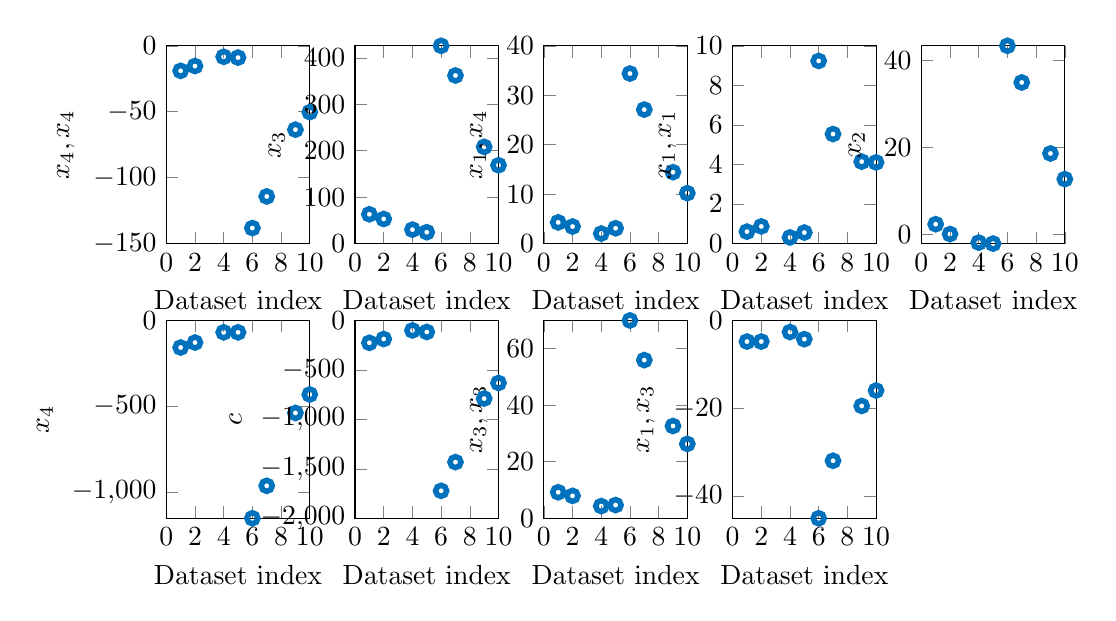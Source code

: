 % This file was created by matlab2tikz.
% Minimal pgfplots version: 1.3
%
\definecolor{mycolor1}{rgb}{0.0,0.447,0.741}%
%
\begin{tikzpicture}

\begin{axis}[%
width=1.822cm,
height=2.512cm,
at={(0cm,3.488cm)},
scale only axis,
xmin=0,
xmax=10,
xlabel={Dataset index},
ymin=-150,
ymax=0,
ylabel={$x_4,x_4$},
legend style={legend cell align=left,align=left,draw=white!15!black}
]
\addplot [color=mycolor1,line width=2.0pt,only marks,mark=o,mark options={solid},forget plot]
  table[row sep=crcr]{%
1	-18.97\\
2	-15.33\\
4	-8.335\\
5	-8.941\\
6	-138.21\\
7	-114.235\\
9	-63.581\\
10	-50.303\\
};
\end{axis}

\begin{axis}[%
width=1.822cm,
height=2.512cm,
at={(0cm,0cm)},
scale only axis,
xmin=0,
xmax=10,
xlabel={Dataset index},
ymin=-1153.951,
ymax=0,
ylabel={$x_4$},
legend style={legend cell align=left,align=left,draw=white!15!black}
]
\addplot [color=mycolor1,line width=2.0pt,only marks,mark=o,mark options={solid},forget plot]
  table[row sep=crcr]{%
1	-157.874\\
2	-128.814\\
4	-69.102\\
5	-69.292\\
6	-1153.951\\
7	-964.723\\
9	-539.506\\
10	-431.831\\
};
\end{axis}

\begin{axis}[%
width=1.822cm,
height=2.512cm,
at={(2.397cm,3.488cm)},
scale only axis,
xmin=0,
xmax=10,
xlabel={Dataset index},
ymin=0,
ymax=426.09,
ylabel={$x_3$},
legend style={legend cell align=left,align=left,draw=white!15!black}
]
\addplot [color=mycolor1,line width=2.0pt,only marks,mark=o,mark options={solid},forget plot]
  table[row sep=crcr]{%
1	63.2\\
2	53.085\\
4	30.091\\
5	24.547\\
6	426.09\\
7	362.142\\
9	208.403\\
10	168.782\\
};
\end{axis}

\begin{axis}[%
width=1.822cm,
height=2.512cm,
at={(4.795cm,0cm)},
scale only axis,
xmin=0,
xmax=10,
xlabel={Dataset index},
ymin=0,
ymax=70.002,
ylabel={$x_3,x_3$},
legend style={legend cell align=left,align=left,draw=white!15!black}
]
\addplot [color=mycolor1,line width=2.0pt,only marks,mark=o,mark options={solid},forget plot]
  table[row sep=crcr]{%
1	9.206\\
2	7.924\\
4	4.31\\
5	4.665\\
6	70.002\\
7	55.982\\
9	32.651\\
10	26.322\\
};
\end{axis}

\begin{axis}[%
width=1.822cm,
height=2.512cm,
at={(2.397cm,0cm)},
scale only axis,
xmin=0,
xmax=10,
xlabel={Dataset index},
ymin=-2000,
ymax=0,
ylabel={$c$},
legend style={legend cell align=left,align=left,draw=white!15!black}
]
\addplot [color=mycolor1,line width=2.0pt,only marks,mark=o,mark options={solid},forget plot]
  table[row sep=crcr]{%
1	-226.027\\
2	-187.694\\
4	-100.5\\
5	-116.407\\
6	-1722.467\\
7	-1432.398\\
9	-789.682\\
10	-632.304\\
};
\end{axis}

\begin{axis}[%
width=1.822cm,
height=2.512cm,
at={(4.795cm,3.488cm)},
scale only axis,
xmin=0,
xmax=10,
xlabel={Dataset index},
ymin=0,
ymax=40,
ylabel={$x_1,x_4$},
legend style={legend cell align=left,align=left,draw=white!15!black}
]
\addplot [color=mycolor1,line width=2.0pt,only marks,mark=o,mark options={solid},forget plot]
  table[row sep=crcr]{%
1	4.294\\
2	3.45\\
4	2.032\\
5	3.107\\
6	34.394\\
7	27.103\\
9	14.445\\
10	10.203\\
};
\end{axis}

\begin{axis}[%
width=1.822cm,
height=2.512cm,
at={(7.192cm,3.488cm)},
scale only axis,
xmin=0,
xmax=10,
xlabel={Dataset index},
ymin=0,
ymax=10,
ylabel={$x_1,x_1$},
legend style={legend cell align=left,align=left,draw=white!15!black}
]
\addplot [color=mycolor1,line width=2.0pt,only marks,mark=o,mark options={solid},forget plot]
  table[row sep=crcr]{%
1	0.605\\
2	0.869\\
4	0.312\\
5	0.559\\
6	9.236\\
7	5.54\\
9	4.145\\
10	4.105\\
};
\end{axis}

\begin{axis}[%
width=1.822cm,
height=2.512cm,
at={(9.589cm,3.488cm)},
scale only axis,
xmin=0,
xmax=10,
xlabel={Dataset index},
ymin=-2.13,
ymax=43.403,
ylabel={$x_2$},
legend style={legend cell align=left,align=left,draw=white!15!black}
]
\addplot [color=mycolor1,line width=2.0pt,only marks,mark=o,mark options={solid},forget plot]
  table[row sep=crcr]{%
1	2.341\\
2	0.072\\
4	-1.9\\
5	-2.13\\
6	43.403\\
7	34.965\\
9	18.618\\
10	12.715\\
};
\end{axis}

\begin{axis}[%
width=1.822cm,
height=2.512cm,
at={(7.192cm,0cm)},
scale only axis,
xmin=0,
xmax=10,
xlabel={Dataset index},
ymin=-45.048,
ymax=0,
ylabel={$x_1,x_3$},
legend style={legend cell align=left,align=left,draw=white!15!black}
]
\addplot [color=mycolor1,line width=2.0pt,only marks,mark=o,mark options={solid},forget plot]
  table[row sep=crcr]{%
1	-4.803\\
2	-4.804\\
4	-2.637\\
5	-4.258\\
6	-45.048\\
7	-31.953\\
9	-19.473\\
10	-15.954\\
};
\end{axis}
\end{tikzpicture}%